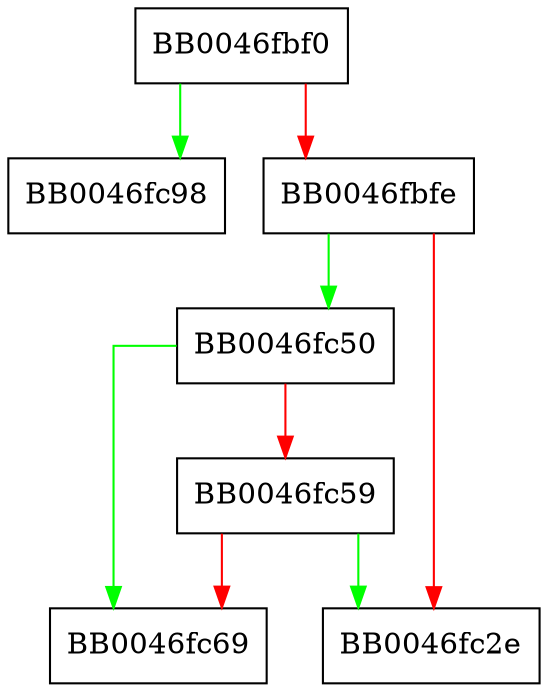 digraph opt_check_md {
  node [shape="box"];
  graph [splines=ortho];
  BB0046fbf0 -> BB0046fc98 [color="green"];
  BB0046fbf0 -> BB0046fbfe [color="red"];
  BB0046fbfe -> BB0046fc50 [color="green"];
  BB0046fbfe -> BB0046fc2e [color="red"];
  BB0046fc50 -> BB0046fc69 [color="green"];
  BB0046fc50 -> BB0046fc59 [color="red"];
  BB0046fc59 -> BB0046fc2e [color="green"];
  BB0046fc59 -> BB0046fc69 [color="red"];
}